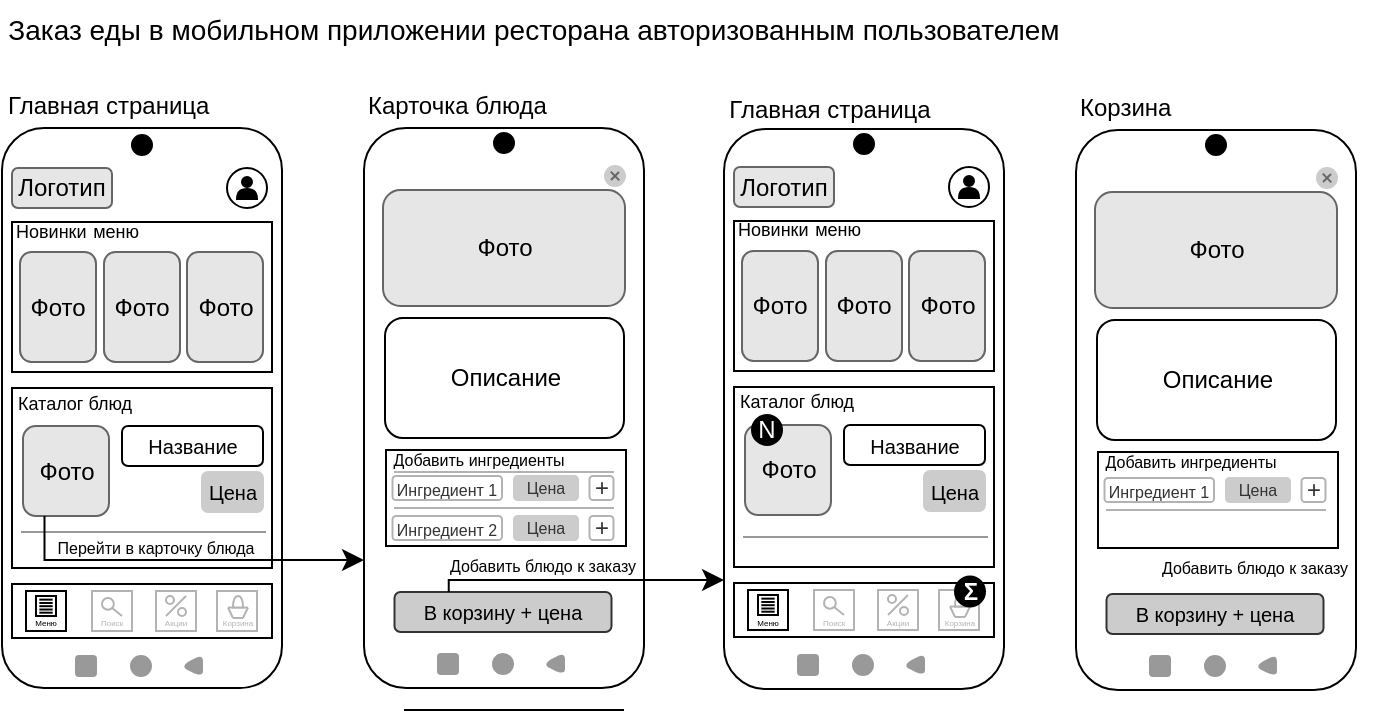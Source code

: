 <mxfile version="24.6.4" type="github">
  <diagram name="Страница — 1" id="gjajxChaPbByj-a_MBBo">
    <mxGraphModel dx="794" dy="394" grid="1" gridSize="10" guides="1" tooltips="1" connect="1" arrows="1" fold="1" page="1" pageScale="1" pageWidth="1169" pageHeight="1654" math="0" shadow="0">
      <root>
        <mxCell id="0" />
        <mxCell id="1" parent="0" />
        <mxCell id="yrp1kMt6h_iVN9C6grwE-59" value="" style="group" vertex="1" connectable="0" parent="1">
          <mxGeometry x="39" y="79" width="140" height="280" as="geometry" />
        </mxCell>
        <mxCell id="Evka37wHVcQ0AsjKDG4v-1" value="" style="rounded=1;whiteSpace=wrap;html=1;" parent="yrp1kMt6h_iVN9C6grwE-59" vertex="1">
          <mxGeometry width="140" height="280" as="geometry" />
        </mxCell>
        <mxCell id="Evka37wHVcQ0AsjKDG4v-10" value="" style="whiteSpace=wrap;html=1;aspect=fixed;rounded=1;fillColor=#999999;strokeColor=#999999;" parent="yrp1kMt6h_iVN9C6grwE-59" vertex="1">
          <mxGeometry x="37" y="264" width="10" height="10" as="geometry" />
        </mxCell>
        <mxCell id="Evka37wHVcQ0AsjKDG4v-11" value="" style="ellipse;whiteSpace=wrap;html=1;aspect=fixed;fillColor=#999999;strokeColor=#999999;" parent="yrp1kMt6h_iVN9C6grwE-59" vertex="1">
          <mxGeometry x="64.5" y="264" width="10" height="10" as="geometry" />
        </mxCell>
        <mxCell id="Evka37wHVcQ0AsjKDG4v-12" value="" style="triangle;whiteSpace=wrap;html=1;direction=west;fillColor=#999999;strokeColor=#999999;rounded=1;" parent="yrp1kMt6h_iVN9C6grwE-59" vertex="1">
          <mxGeometry x="90" y="264" width="10" height="10" as="geometry" />
        </mxCell>
        <mxCell id="Evka37wHVcQ0AsjKDG4v-15" value="" style="ellipse;whiteSpace=wrap;html=1;aspect=fixed;fillColor=#000000;" parent="yrp1kMt6h_iVN9C6grwE-59" vertex="1">
          <mxGeometry x="65" y="3.5" width="10" height="10" as="geometry" />
        </mxCell>
        <mxCell id="Evka37wHVcQ0AsjKDG4v-2" value="&lt;font style=&quot;font-size: 14px;&quot;&gt;Заказ еды в мобильном приложении ресторана авторизованным пользователем&lt;/font&gt;" style="text;html=1;align=center;verticalAlign=middle;whiteSpace=wrap;rounded=0;" parent="1" vertex="1">
          <mxGeometry x="40" y="15" width="530" height="30" as="geometry" />
        </mxCell>
        <mxCell id="Evka37wHVcQ0AsjKDG4v-3" value="Главная страница" style="text;html=1;align=left;verticalAlign=middle;whiteSpace=wrap;rounded=0;" parent="1" vertex="1">
          <mxGeometry x="39.5" y="58" width="110" height="20" as="geometry" />
        </mxCell>
        <mxCell id="Evka37wHVcQ0AsjKDG4v-4" value="Логотип" style="rounded=1;whiteSpace=wrap;html=1;fillColor=#E6E6E6;gradientColor=none;strokeColor=#666666;" parent="1" vertex="1">
          <mxGeometry x="44" y="99" width="50" height="20" as="geometry" />
        </mxCell>
        <mxCell id="Evka37wHVcQ0AsjKDG4v-13" value="" style="rounded=0;whiteSpace=wrap;html=1;strokeColor=#000000;" parent="1" vertex="1">
          <mxGeometry x="44" y="307" width="130" height="27" as="geometry" />
        </mxCell>
        <mxCell id="Evka37wHVcQ0AsjKDG4v-14" value="" style="rounded=0;whiteSpace=wrap;html=1;" parent="1" vertex="1">
          <mxGeometry x="44" y="126" width="130" height="75" as="geometry" />
        </mxCell>
        <mxCell id="Evka37wHVcQ0AsjKDG4v-18" value="" style="group" parent="1" vertex="1" connectable="0">
          <mxGeometry x="151.5" y="99" width="20" height="20" as="geometry" />
        </mxCell>
        <mxCell id="Evka37wHVcQ0AsjKDG4v-5" value="" style="ellipse;whiteSpace=wrap;html=1;aspect=fixed;" parent="Evka37wHVcQ0AsjKDG4v-18" vertex="1">
          <mxGeometry width="20" height="20" as="geometry" />
        </mxCell>
        <mxCell id="Evka37wHVcQ0AsjKDG4v-6" value="" style="ellipse;whiteSpace=wrap;html=1;aspect=fixed;fillColor=#000000;" parent="Evka37wHVcQ0AsjKDG4v-18" vertex="1">
          <mxGeometry x="7.5" y="4.5" width="5" height="5" as="geometry" />
        </mxCell>
        <mxCell id="Evka37wHVcQ0AsjKDG4v-7" value="" style="shape=or;whiteSpace=wrap;html=1;direction=north;fillColor=#000000;" parent="Evka37wHVcQ0AsjKDG4v-18" vertex="1">
          <mxGeometry x="5" y="10.5" width="10" height="5" as="geometry" />
        </mxCell>
        <mxCell id="Evka37wHVcQ0AsjKDG4v-22" value="&lt;font style=&quot;font-size: 9px;&quot;&gt;Новинки&lt;/font&gt; &lt;font style=&quot;font-size: 9px;&quot;&gt;меню&lt;/font&gt;" style="text;html=1;align=left;verticalAlign=middle;whiteSpace=wrap;rounded=0;" parent="1" vertex="1">
          <mxGeometry x="44" y="119" width="130" height="21" as="geometry" />
        </mxCell>
        <mxCell id="Evka37wHVcQ0AsjKDG4v-23" value="Фото" style="rounded=1;whiteSpace=wrap;html=1;strokeColor=#666666;fillColor=#E6E6E6;" parent="1" vertex="1">
          <mxGeometry x="48" y="141" width="38" height="55" as="geometry" />
        </mxCell>
        <mxCell id="Evka37wHVcQ0AsjKDG4v-24" value="Фото" style="rounded=1;whiteSpace=wrap;html=1;strokeColor=#666666;fillColor=#E6E6E6;" parent="1" vertex="1">
          <mxGeometry x="90" y="141" width="38" height="55" as="geometry" />
        </mxCell>
        <mxCell id="Evka37wHVcQ0AsjKDG4v-25" value="Фото" style="rounded=1;whiteSpace=wrap;html=1;strokeColor=#666666;fillColor=#E6E6E6;" parent="1" vertex="1">
          <mxGeometry x="131.5" y="141" width="38" height="55" as="geometry" />
        </mxCell>
        <mxCell id="Evka37wHVcQ0AsjKDG4v-26" value="" style="whiteSpace=wrap;html=1;aspect=fixed;" parent="1" vertex="1">
          <mxGeometry x="51" y="310.5" width="20" height="20" as="geometry" />
        </mxCell>
        <mxCell id="Evka37wHVcQ0AsjKDG4v-31" value="" style="rounded=0;whiteSpace=wrap;html=1;" parent="1" vertex="1">
          <mxGeometry x="44" y="209" width="130" height="90" as="geometry" />
        </mxCell>
        <mxCell id="Evka37wHVcQ0AsjKDG4v-32" value="&lt;div align=&quot;left&quot;&gt;&lt;font style=&quot;font-size: 9px;&quot;&gt;Каталог блюд&lt;/font&gt;&lt;/div&gt;" style="text;html=1;align=left;verticalAlign=middle;whiteSpace=wrap;rounded=0;" parent="1" vertex="1">
          <mxGeometry x="45" y="208" width="75" height="15" as="geometry" />
        </mxCell>
        <mxCell id="Evka37wHVcQ0AsjKDG4v-42" value="Фото" style="rounded=1;whiteSpace=wrap;html=1;strokeColor=#666666;fillColor=#E6E6E6;aspect=fixed;" parent="1" vertex="1">
          <mxGeometry x="49.5" y="228" width="43" height="45" as="geometry" />
        </mxCell>
        <mxCell id="Evka37wHVcQ0AsjKDG4v-43" value="" style="endArrow=none;html=1;rounded=0;strokeColor=#999999;" parent="1" edge="1">
          <mxGeometry width="50" height="50" relative="1" as="geometry">
            <mxPoint x="171" y="281" as="sourcePoint" />
            <mxPoint x="48.5" y="281" as="targetPoint" />
          </mxGeometry>
        </mxCell>
        <mxCell id="Evka37wHVcQ0AsjKDG4v-44" value="&lt;div align=&quot;center&quot;&gt;&lt;font style=&quot;font-size: 10px;&quot;&gt;Название&lt;/font&gt;&lt;/div&gt;" style="rounded=1;whiteSpace=wrap;html=1;align=center;" parent="1" vertex="1">
          <mxGeometry x="99" y="228" width="70.5" height="20" as="geometry" />
        </mxCell>
        <mxCell id="Evka37wHVcQ0AsjKDG4v-45" value="&lt;div align=&quot;center&quot;&gt;&lt;font style=&quot;font-size: 10px;&quot;&gt;Цена&lt;/font&gt;&lt;/div&gt;" style="rounded=1;whiteSpace=wrap;html=1;align=center;fillColor=#CCCCCC;strokeColor=#CCCCCC;" parent="1" vertex="1">
          <mxGeometry x="139" y="251" width="30.5" height="20" as="geometry" />
        </mxCell>
        <mxCell id="Evka37wHVcQ0AsjKDG4v-52" value="&lt;font style=&quot;font-size: 4px;&quot;&gt;Меню&lt;/font&gt;" style="text;html=1;align=center;verticalAlign=middle;whiteSpace=wrap;rounded=0;" parent="1" vertex="1">
          <mxGeometry x="41" y="319" width="40" height="10" as="geometry" />
        </mxCell>
        <mxCell id="Evka37wHVcQ0AsjKDG4v-65" value="" style="group" parent="1" vertex="1" connectable="0">
          <mxGeometry x="56" y="313" width="10" height="10" as="geometry" />
        </mxCell>
        <mxCell id="Evka37wHVcQ0AsjKDG4v-56" value="" style="rounded=0;whiteSpace=wrap;html=1;" parent="Evka37wHVcQ0AsjKDG4v-65" vertex="1">
          <mxGeometry width="10" height="10" as="geometry" />
        </mxCell>
        <mxCell id="Evka37wHVcQ0AsjKDG4v-57" value="" style="endArrow=none;html=1;rounded=0;" parent="Evka37wHVcQ0AsjKDG4v-65" edge="1">
          <mxGeometry width="50" height="50" relative="1" as="geometry">
            <mxPoint x="1.667" y="1.818" as="sourcePoint" />
            <mxPoint x="8.333" y="1.818" as="targetPoint" />
          </mxGeometry>
        </mxCell>
        <mxCell id="Evka37wHVcQ0AsjKDG4v-58" value="" style="endArrow=none;html=1;rounded=0;" parent="Evka37wHVcQ0AsjKDG4v-65" edge="1">
          <mxGeometry width="50" height="50" relative="1" as="geometry">
            <mxPoint x="1.667" y="3.485" as="sourcePoint" />
            <mxPoint x="8.333" y="3.485" as="targetPoint" />
          </mxGeometry>
        </mxCell>
        <mxCell id="Evka37wHVcQ0AsjKDG4v-59" value="" style="endArrow=none;html=1;rounded=0;" parent="Evka37wHVcQ0AsjKDG4v-65" edge="1">
          <mxGeometry width="50" height="50" relative="1" as="geometry">
            <mxPoint x="1.667" y="5.088" as="sourcePoint" />
            <mxPoint x="8.333" y="5.088" as="targetPoint" />
          </mxGeometry>
        </mxCell>
        <mxCell id="Evka37wHVcQ0AsjKDG4v-60" value="" style="endArrow=none;html=1;rounded=0;" parent="Evka37wHVcQ0AsjKDG4v-65" edge="1">
          <mxGeometry width="50" height="50" relative="1" as="geometry">
            <mxPoint x="1.667" y="6.755" as="sourcePoint" />
            <mxPoint x="8.333" y="6.755" as="targetPoint" />
          </mxGeometry>
        </mxCell>
        <mxCell id="Evka37wHVcQ0AsjKDG4v-61" value="" style="endArrow=none;html=1;rounded=0;" parent="Evka37wHVcQ0AsjKDG4v-65" edge="1">
          <mxGeometry width="50" height="50" relative="1" as="geometry">
            <mxPoint x="1.667" y="8.348" as="sourcePoint" />
            <mxPoint x="8.333" y="8.348" as="targetPoint" />
          </mxGeometry>
        </mxCell>
        <mxCell id="Evka37wHVcQ0AsjKDG4v-86" value="" style="group" parent="1" vertex="1" connectable="0">
          <mxGeometry x="76" y="310.5" width="35" height="20" as="geometry" />
        </mxCell>
        <mxCell id="Evka37wHVcQ0AsjKDG4v-27" value="" style="whiteSpace=wrap;html=1;aspect=fixed;fontColor=#B3B3B3;strokeColor=#B3B3B3;" parent="Evka37wHVcQ0AsjKDG4v-86" vertex="1">
          <mxGeometry x="8" width="20" height="20" as="geometry" />
        </mxCell>
        <mxCell id="Evka37wHVcQ0AsjKDG4v-51" value="&lt;font style=&quot;font-size: 4px;&quot;&gt;&amp;nbsp;Поиск&lt;/font&gt;" style="text;html=1;align=center;verticalAlign=middle;whiteSpace=wrap;rounded=0;fontColor=#B3B3B3;" parent="Evka37wHVcQ0AsjKDG4v-86" vertex="1">
          <mxGeometry y="13.5" width="35" as="geometry" />
        </mxCell>
        <mxCell id="Evka37wHVcQ0AsjKDG4v-46" value="" style="ellipse;whiteSpace=wrap;html=1;aspect=fixed;strokeColor=#B3B3B3;" parent="Evka37wHVcQ0AsjKDG4v-86" vertex="1">
          <mxGeometry x="13" y="3.5" width="5.897" height="5.897" as="geometry" />
        </mxCell>
        <mxCell id="Evka37wHVcQ0AsjKDG4v-48" value="" style="endArrow=none;html=1;rounded=0;entryX=1;entryY=1;entryDx=0;entryDy=0;strokeColor=#B3B3B3;" parent="Evka37wHVcQ0AsjKDG4v-86" target="Evka37wHVcQ0AsjKDG4v-46" edge="1">
          <mxGeometry width="50" height="50" relative="1" as="geometry">
            <mxPoint x="23" y="12.5" as="sourcePoint" />
            <mxPoint x="19.667" y="9.397" as="targetPoint" />
          </mxGeometry>
        </mxCell>
        <mxCell id="Evka37wHVcQ0AsjKDG4v-87" value="" style="group" parent="1" vertex="1" connectable="0">
          <mxGeometry x="106" y="310.5" width="40" height="20" as="geometry" />
        </mxCell>
        <mxCell id="Evka37wHVcQ0AsjKDG4v-35" value="" style="whiteSpace=wrap;html=1;aspect=fixed;fontColor=#B3B3B3;strokeColor=#B3B3B3;" parent="Evka37wHVcQ0AsjKDG4v-87" vertex="1">
          <mxGeometry x="10" width="20" height="20" as="geometry" />
        </mxCell>
        <mxCell id="Evka37wHVcQ0AsjKDG4v-53" value="&lt;font style=&quot;font-size: 4px;&quot;&gt;Акции&lt;/font&gt;" style="text;html=1;align=center;verticalAlign=middle;whiteSpace=wrap;rounded=0;fontColor=#B3B3B3;" parent="Evka37wHVcQ0AsjKDG4v-87" vertex="1">
          <mxGeometry y="8.5" width="40" height="10" as="geometry" />
        </mxCell>
        <mxCell id="Evka37wHVcQ0AsjKDG4v-66" value="" style="endArrow=none;html=1;rounded=0;strokeColor=#B3B3B3;" parent="Evka37wHVcQ0AsjKDG4v-87" edge="1">
          <mxGeometry width="50" height="50" relative="1" as="geometry">
            <mxPoint x="25" y="2.5" as="sourcePoint" />
            <mxPoint x="15" y="12.5" as="targetPoint" />
          </mxGeometry>
        </mxCell>
        <mxCell id="Evka37wHVcQ0AsjKDG4v-68" value="" style="ellipse;whiteSpace=wrap;html=1;aspect=fixed;strokeColor=#B3B3B3;" parent="Evka37wHVcQ0AsjKDG4v-87" vertex="1">
          <mxGeometry x="15" y="2.5" width="4" height="4" as="geometry" />
        </mxCell>
        <mxCell id="Evka37wHVcQ0AsjKDG4v-69" value="" style="ellipse;whiteSpace=wrap;html=1;aspect=fixed;strokeColor=#B3B3B3;" parent="Evka37wHVcQ0AsjKDG4v-87" vertex="1">
          <mxGeometry x="21" y="8.5" width="4" height="4" as="geometry" />
        </mxCell>
        <mxCell id="Evka37wHVcQ0AsjKDG4v-88" value="" style="group" parent="1" vertex="1" connectable="0">
          <mxGeometry x="137" y="310.5" width="40" height="20" as="geometry" />
        </mxCell>
        <mxCell id="Evka37wHVcQ0AsjKDG4v-29" value="" style="whiteSpace=wrap;html=1;aspect=fixed;fontColor=#B3B3B3;strokeColor=#B3B3B3;" parent="Evka37wHVcQ0AsjKDG4v-88" vertex="1">
          <mxGeometry x="9.5" width="20" height="20" as="geometry" />
        </mxCell>
        <mxCell id="Evka37wHVcQ0AsjKDG4v-54" value="&lt;font style=&quot;font-size: 4px;&quot;&gt;Корзина&lt;/font&gt;" style="text;html=1;align=center;verticalAlign=middle;whiteSpace=wrap;rounded=0;fontColor=#B3B3B3;" parent="Evka37wHVcQ0AsjKDG4v-88" vertex="1">
          <mxGeometry y="8.5" width="40" height="10" as="geometry" />
        </mxCell>
        <mxCell id="Evka37wHVcQ0AsjKDG4v-76" value="" style="endArrow=none;html=1;rounded=0;strokeColor=#B3B3B3;" parent="Evka37wHVcQ0AsjKDG4v-88" edge="1">
          <mxGeometry width="50" height="50" relative="1" as="geometry">
            <mxPoint x="17.5" y="13.5" as="sourcePoint" />
            <mxPoint x="22.5" y="13.5" as="targetPoint" />
          </mxGeometry>
        </mxCell>
        <mxCell id="Evka37wHVcQ0AsjKDG4v-77" value="" style="endArrow=none;html=1;rounded=0;strokeColor=#B3B3B3;" parent="Evka37wHVcQ0AsjKDG4v-88" edge="1">
          <mxGeometry width="50" height="50" relative="1" as="geometry">
            <mxPoint x="15" y="8.262" as="sourcePoint" />
            <mxPoint x="17.5" y="13.5" as="targetPoint" />
          </mxGeometry>
        </mxCell>
        <mxCell id="Evka37wHVcQ0AsjKDG4v-79" value="" style="endArrow=none;html=1;rounded=0;strokeColor=#B3B3B3;" parent="Evka37wHVcQ0AsjKDG4v-88" edge="1">
          <mxGeometry width="50" height="50" relative="1" as="geometry">
            <mxPoint x="22.5" y="13.5" as="sourcePoint" />
            <mxPoint x="25" y="8.262" as="targetPoint" />
          </mxGeometry>
        </mxCell>
        <mxCell id="Evka37wHVcQ0AsjKDG4v-80" value="" style="endArrow=none;html=1;rounded=0;strokeColor=#B3B3B3;" parent="Evka37wHVcQ0AsjKDG4v-88" edge="1">
          <mxGeometry width="50" height="50" relative="1" as="geometry">
            <mxPoint x="15" y="8.262" as="sourcePoint" />
            <mxPoint x="25" y="8.262" as="targetPoint" />
          </mxGeometry>
        </mxCell>
        <mxCell id="Evka37wHVcQ0AsjKDG4v-81" value="" style="shape=or;whiteSpace=wrap;html=1;direction=north;strokeColor=#B3B3B3;" parent="Evka37wHVcQ0AsjKDG4v-88" vertex="1">
          <mxGeometry x="17.5" y="2.5" width="5" height="5.762" as="geometry" />
        </mxCell>
        <mxCell id="yrp1kMt6h_iVN9C6grwE-1" value="Фото" style="rounded=1;whiteSpace=wrap;html=1;strokeColor=#666666;fillColor=#E6E6E6;aspect=fixed;" vertex="1" parent="1">
          <mxGeometry x="411" y="290.5" width="43" height="45" as="geometry" />
        </mxCell>
        <mxCell id="yrp1kMt6h_iVN9C6grwE-2" value="" style="rounded=1;whiteSpace=wrap;html=1;" vertex="1" parent="1">
          <mxGeometry x="400" y="79.5" width="140" height="280" as="geometry" />
        </mxCell>
        <mxCell id="yrp1kMt6h_iVN9C6grwE-3" value="Главная страница" style="text;html=1;align=center;verticalAlign=middle;whiteSpace=wrap;rounded=0;" vertex="1" parent="1">
          <mxGeometry x="398" y="60" width="110" height="20" as="geometry" />
        </mxCell>
        <mxCell id="yrp1kMt6h_iVN9C6grwE-4" value="Логотип" style="rounded=1;whiteSpace=wrap;html=1;fillColor=#E6E6E6;gradientColor=none;strokeColor=#666666;" vertex="1" parent="1">
          <mxGeometry x="405" y="98.5" width="50" height="20" as="geometry" />
        </mxCell>
        <mxCell id="yrp1kMt6h_iVN9C6grwE-5" value="" style="whiteSpace=wrap;html=1;aspect=fixed;rounded=1;fillColor=#999999;strokeColor=#999999;" vertex="1" parent="1">
          <mxGeometry x="437" y="342.5" width="10" height="10" as="geometry" />
        </mxCell>
        <mxCell id="yrp1kMt6h_iVN9C6grwE-6" value="" style="ellipse;whiteSpace=wrap;html=1;aspect=fixed;fillColor=#999999;strokeColor=#999999;" vertex="1" parent="1">
          <mxGeometry x="464.5" y="342.5" width="10" height="10" as="geometry" />
        </mxCell>
        <mxCell id="yrp1kMt6h_iVN9C6grwE-7" value="" style="triangle;whiteSpace=wrap;html=1;direction=west;fillColor=#999999;strokeColor=#999999;rounded=1;" vertex="1" parent="1">
          <mxGeometry x="490" y="342.5" width="10" height="10" as="geometry" />
        </mxCell>
        <mxCell id="yrp1kMt6h_iVN9C6grwE-8" value="" style="rounded=0;whiteSpace=wrap;html=1;strokeColor=#000000;" vertex="1" parent="1">
          <mxGeometry x="405" y="306.5" width="130" height="27" as="geometry" />
        </mxCell>
        <mxCell id="yrp1kMt6h_iVN9C6grwE-9" value="" style="rounded=0;whiteSpace=wrap;html=1;" vertex="1" parent="1">
          <mxGeometry x="405" y="125.5" width="130" height="75" as="geometry" />
        </mxCell>
        <mxCell id="yrp1kMt6h_iVN9C6grwE-10" value="" style="ellipse;whiteSpace=wrap;html=1;aspect=fixed;fillColor=#000000;" vertex="1" parent="1">
          <mxGeometry x="465" y="82" width="10" height="10" as="geometry" />
        </mxCell>
        <mxCell id="yrp1kMt6h_iVN9C6grwE-11" value="" style="group" vertex="1" connectable="0" parent="1">
          <mxGeometry x="512.5" y="98.5" width="20" height="20" as="geometry" />
        </mxCell>
        <mxCell id="yrp1kMt6h_iVN9C6grwE-12" value="" style="ellipse;whiteSpace=wrap;html=1;aspect=fixed;" vertex="1" parent="yrp1kMt6h_iVN9C6grwE-11">
          <mxGeometry width="20" height="20" as="geometry" />
        </mxCell>
        <mxCell id="yrp1kMt6h_iVN9C6grwE-13" value="" style="ellipse;whiteSpace=wrap;html=1;aspect=fixed;fillColor=#000000;" vertex="1" parent="yrp1kMt6h_iVN9C6grwE-11">
          <mxGeometry x="7.5" y="4.5" width="5" height="5" as="geometry" />
        </mxCell>
        <mxCell id="yrp1kMt6h_iVN9C6grwE-14" value="" style="shape=or;whiteSpace=wrap;html=1;direction=north;fillColor=#000000;" vertex="1" parent="yrp1kMt6h_iVN9C6grwE-11">
          <mxGeometry x="5" y="10.5" width="10" height="5" as="geometry" />
        </mxCell>
        <mxCell id="yrp1kMt6h_iVN9C6grwE-15" value="&lt;font style=&quot;font-size: 9px;&quot;&gt;Новинки&lt;/font&gt; &lt;font style=&quot;font-size: 9px;&quot;&gt;меню&lt;/font&gt;" style="text;html=1;align=left;verticalAlign=middle;whiteSpace=wrap;rounded=0;" vertex="1" parent="1">
          <mxGeometry x="405" y="118.5" width="130" height="21" as="geometry" />
        </mxCell>
        <mxCell id="yrp1kMt6h_iVN9C6grwE-16" value="Фото" style="rounded=1;whiteSpace=wrap;html=1;strokeColor=#666666;fillColor=#E6E6E6;" vertex="1" parent="1">
          <mxGeometry x="409" y="140.5" width="38" height="55" as="geometry" />
        </mxCell>
        <mxCell id="yrp1kMt6h_iVN9C6grwE-17" value="Фото" style="rounded=1;whiteSpace=wrap;html=1;strokeColor=#666666;fillColor=#E6E6E6;" vertex="1" parent="1">
          <mxGeometry x="451" y="140.5" width="38" height="55" as="geometry" />
        </mxCell>
        <mxCell id="yrp1kMt6h_iVN9C6grwE-18" value="Фото" style="rounded=1;whiteSpace=wrap;html=1;strokeColor=#666666;fillColor=#E6E6E6;" vertex="1" parent="1">
          <mxGeometry x="492.5" y="140.5" width="38" height="55" as="geometry" />
        </mxCell>
        <mxCell id="yrp1kMt6h_iVN9C6grwE-19" value="" style="whiteSpace=wrap;html=1;aspect=fixed;" vertex="1" parent="1">
          <mxGeometry x="412" y="310" width="20" height="20" as="geometry" />
        </mxCell>
        <mxCell id="yrp1kMt6h_iVN9C6grwE-20" value="" style="rounded=0;whiteSpace=wrap;html=1;" vertex="1" parent="1">
          <mxGeometry x="405" y="208.5" width="130" height="90" as="geometry" />
        </mxCell>
        <mxCell id="yrp1kMt6h_iVN9C6grwE-21" value="&lt;div align=&quot;left&quot;&gt;&lt;font style=&quot;font-size: 9px;&quot;&gt;Каталог блюд&lt;/font&gt;&lt;/div&gt;" style="text;html=1;align=left;verticalAlign=middle;whiteSpace=wrap;rounded=0;" vertex="1" parent="1">
          <mxGeometry x="406" y="207.5" width="75" height="15" as="geometry" />
        </mxCell>
        <mxCell id="yrp1kMt6h_iVN9C6grwE-22" value="Фото" style="rounded=1;whiteSpace=wrap;html=1;strokeColor=#666666;fillColor=#E6E6E6;aspect=fixed;" vertex="1" parent="1">
          <mxGeometry x="410.5" y="227.5" width="43" height="45" as="geometry" />
        </mxCell>
        <mxCell id="yrp1kMt6h_iVN9C6grwE-23" value="" style="endArrow=none;html=1;rounded=0;strokeColor=#999999;" edge="1" parent="1">
          <mxGeometry width="50" height="50" relative="1" as="geometry">
            <mxPoint x="532" y="283.5" as="sourcePoint" />
            <mxPoint x="409.5" y="283.5" as="targetPoint" />
          </mxGeometry>
        </mxCell>
        <mxCell id="yrp1kMt6h_iVN9C6grwE-24" value="&lt;div align=&quot;center&quot;&gt;&lt;font style=&quot;font-size: 10px;&quot;&gt;Название&lt;/font&gt;&lt;/div&gt;" style="rounded=1;whiteSpace=wrap;html=1;align=center;" vertex="1" parent="1">
          <mxGeometry x="460" y="227.5" width="70.5" height="20" as="geometry" />
        </mxCell>
        <mxCell id="yrp1kMt6h_iVN9C6grwE-25" value="&lt;div align=&quot;center&quot;&gt;&lt;font style=&quot;font-size: 10px;&quot;&gt;Цена&lt;/font&gt;&lt;/div&gt;" style="rounded=1;whiteSpace=wrap;html=1;align=center;fillColor=#CCCCCC;strokeColor=#CCCCCC;" vertex="1" parent="1">
          <mxGeometry x="500" y="250.5" width="30.5" height="20" as="geometry" />
        </mxCell>
        <mxCell id="yrp1kMt6h_iVN9C6grwE-26" value="&lt;font style=&quot;font-size: 4px;&quot;&gt;Меню&lt;/font&gt;" style="text;html=1;align=center;verticalAlign=middle;whiteSpace=wrap;rounded=0;" vertex="1" parent="1">
          <mxGeometry x="402" y="318.5" width="40" height="10" as="geometry" />
        </mxCell>
        <mxCell id="yrp1kMt6h_iVN9C6grwE-27" value="" style="group" vertex="1" connectable="0" parent="1">
          <mxGeometry x="417" y="312.5" width="10" height="10" as="geometry" />
        </mxCell>
        <mxCell id="yrp1kMt6h_iVN9C6grwE-28" value="" style="rounded=0;whiteSpace=wrap;html=1;" vertex="1" parent="yrp1kMt6h_iVN9C6grwE-27">
          <mxGeometry width="10" height="10" as="geometry" />
        </mxCell>
        <mxCell id="yrp1kMt6h_iVN9C6grwE-29" value="" style="endArrow=none;html=1;rounded=0;" edge="1" parent="yrp1kMt6h_iVN9C6grwE-27">
          <mxGeometry width="50" height="50" relative="1" as="geometry">
            <mxPoint x="1.667" y="1.818" as="sourcePoint" />
            <mxPoint x="8.333" y="1.818" as="targetPoint" />
          </mxGeometry>
        </mxCell>
        <mxCell id="yrp1kMt6h_iVN9C6grwE-30" value="" style="endArrow=none;html=1;rounded=0;" edge="1" parent="yrp1kMt6h_iVN9C6grwE-27">
          <mxGeometry width="50" height="50" relative="1" as="geometry">
            <mxPoint x="1.667" y="3.485" as="sourcePoint" />
            <mxPoint x="8.333" y="3.485" as="targetPoint" />
          </mxGeometry>
        </mxCell>
        <mxCell id="yrp1kMt6h_iVN9C6grwE-31" value="" style="endArrow=none;html=1;rounded=0;" edge="1" parent="yrp1kMt6h_iVN9C6grwE-27">
          <mxGeometry width="50" height="50" relative="1" as="geometry">
            <mxPoint x="1.667" y="5.088" as="sourcePoint" />
            <mxPoint x="8.333" y="5.088" as="targetPoint" />
          </mxGeometry>
        </mxCell>
        <mxCell id="yrp1kMt6h_iVN9C6grwE-32" value="" style="endArrow=none;html=1;rounded=0;" edge="1" parent="yrp1kMt6h_iVN9C6grwE-27">
          <mxGeometry width="50" height="50" relative="1" as="geometry">
            <mxPoint x="1.667" y="6.755" as="sourcePoint" />
            <mxPoint x="8.333" y="6.755" as="targetPoint" />
          </mxGeometry>
        </mxCell>
        <mxCell id="yrp1kMt6h_iVN9C6grwE-33" value="" style="endArrow=none;html=1;rounded=0;" edge="1" parent="yrp1kMt6h_iVN9C6grwE-27">
          <mxGeometry width="50" height="50" relative="1" as="geometry">
            <mxPoint x="1.667" y="8.348" as="sourcePoint" />
            <mxPoint x="8.333" y="8.348" as="targetPoint" />
          </mxGeometry>
        </mxCell>
        <mxCell id="yrp1kMt6h_iVN9C6grwE-34" value="" style="group" vertex="1" connectable="0" parent="1">
          <mxGeometry x="437" y="310" width="35" height="20" as="geometry" />
        </mxCell>
        <mxCell id="yrp1kMt6h_iVN9C6grwE-35" value="" style="whiteSpace=wrap;html=1;aspect=fixed;fontColor=#B3B3B3;strokeColor=#B3B3B3;" vertex="1" parent="yrp1kMt6h_iVN9C6grwE-34">
          <mxGeometry x="8" width="20" height="20" as="geometry" />
        </mxCell>
        <mxCell id="yrp1kMt6h_iVN9C6grwE-36" value="&lt;font style=&quot;font-size: 4px;&quot;&gt;&amp;nbsp;Поиск&lt;/font&gt;" style="text;html=1;align=center;verticalAlign=middle;whiteSpace=wrap;rounded=0;fontColor=#B3B3B3;" vertex="1" parent="yrp1kMt6h_iVN9C6grwE-34">
          <mxGeometry y="13.5" width="35" as="geometry" />
        </mxCell>
        <mxCell id="yrp1kMt6h_iVN9C6grwE-37" value="" style="ellipse;whiteSpace=wrap;html=1;aspect=fixed;strokeColor=#B3B3B3;" vertex="1" parent="yrp1kMt6h_iVN9C6grwE-34">
          <mxGeometry x="13" y="3.5" width="5.897" height="5.897" as="geometry" />
        </mxCell>
        <mxCell id="yrp1kMt6h_iVN9C6grwE-38" value="" style="endArrow=none;html=1;rounded=0;entryX=1;entryY=1;entryDx=0;entryDy=0;strokeColor=#B3B3B3;" edge="1" parent="yrp1kMt6h_iVN9C6grwE-34" target="yrp1kMt6h_iVN9C6grwE-37">
          <mxGeometry width="50" height="50" relative="1" as="geometry">
            <mxPoint x="23" y="12.5" as="sourcePoint" />
            <mxPoint x="19.667" y="9.397" as="targetPoint" />
          </mxGeometry>
        </mxCell>
        <mxCell id="yrp1kMt6h_iVN9C6grwE-39" value="" style="group" vertex="1" connectable="0" parent="1">
          <mxGeometry x="467" y="310" width="40" height="20" as="geometry" />
        </mxCell>
        <mxCell id="yrp1kMt6h_iVN9C6grwE-40" value="" style="whiteSpace=wrap;html=1;aspect=fixed;fontColor=#B3B3B3;strokeColor=#B3B3B3;" vertex="1" parent="yrp1kMt6h_iVN9C6grwE-39">
          <mxGeometry x="10" width="20" height="20" as="geometry" />
        </mxCell>
        <mxCell id="yrp1kMt6h_iVN9C6grwE-41" value="&lt;font style=&quot;font-size: 4px;&quot;&gt;Акции&lt;/font&gt;" style="text;html=1;align=center;verticalAlign=middle;whiteSpace=wrap;rounded=0;fontColor=#B3B3B3;" vertex="1" parent="yrp1kMt6h_iVN9C6grwE-39">
          <mxGeometry y="8.5" width="40" height="10" as="geometry" />
        </mxCell>
        <mxCell id="yrp1kMt6h_iVN9C6grwE-42" value="" style="endArrow=none;html=1;rounded=0;strokeColor=#B3B3B3;" edge="1" parent="yrp1kMt6h_iVN9C6grwE-39">
          <mxGeometry width="50" height="50" relative="1" as="geometry">
            <mxPoint x="25" y="2.5" as="sourcePoint" />
            <mxPoint x="15" y="12.5" as="targetPoint" />
          </mxGeometry>
        </mxCell>
        <mxCell id="yrp1kMt6h_iVN9C6grwE-43" value="" style="ellipse;whiteSpace=wrap;html=1;aspect=fixed;strokeColor=#B3B3B3;" vertex="1" parent="yrp1kMt6h_iVN9C6grwE-39">
          <mxGeometry x="15" y="2.5" width="4" height="4" as="geometry" />
        </mxCell>
        <mxCell id="yrp1kMt6h_iVN9C6grwE-44" value="" style="ellipse;whiteSpace=wrap;html=1;aspect=fixed;strokeColor=#B3B3B3;" vertex="1" parent="yrp1kMt6h_iVN9C6grwE-39">
          <mxGeometry x="21" y="8.5" width="4" height="4" as="geometry" />
        </mxCell>
        <mxCell id="yrp1kMt6h_iVN9C6grwE-45" value="" style="group" vertex="1" connectable="0" parent="1">
          <mxGeometry x="498" y="310" width="40" height="20" as="geometry" />
        </mxCell>
        <mxCell id="yrp1kMt6h_iVN9C6grwE-46" value="" style="whiteSpace=wrap;html=1;aspect=fixed;fontColor=#B3B3B3;strokeColor=#B3B3B3;" vertex="1" parent="yrp1kMt6h_iVN9C6grwE-45">
          <mxGeometry x="9.5" width="20" height="20" as="geometry" />
        </mxCell>
        <mxCell id="yrp1kMt6h_iVN9C6grwE-47" value="&lt;font style=&quot;font-size: 4px;&quot;&gt;Корзина&lt;/font&gt;" style="text;html=1;align=center;verticalAlign=middle;whiteSpace=wrap;rounded=0;fontColor=#B3B3B3;" vertex="1" parent="yrp1kMt6h_iVN9C6grwE-45">
          <mxGeometry y="8.5" width="40" height="10" as="geometry" />
        </mxCell>
        <mxCell id="yrp1kMt6h_iVN9C6grwE-48" value="" style="endArrow=none;html=1;rounded=0;strokeColor=#B3B3B3;" edge="1" parent="yrp1kMt6h_iVN9C6grwE-45">
          <mxGeometry width="50" height="50" relative="1" as="geometry">
            <mxPoint x="17.5" y="13.5" as="sourcePoint" />
            <mxPoint x="22.5" y="13.5" as="targetPoint" />
          </mxGeometry>
        </mxCell>
        <mxCell id="yrp1kMt6h_iVN9C6grwE-49" value="" style="endArrow=none;html=1;rounded=0;strokeColor=#B3B3B3;" edge="1" parent="yrp1kMt6h_iVN9C6grwE-45">
          <mxGeometry width="50" height="50" relative="1" as="geometry">
            <mxPoint x="15" y="8.262" as="sourcePoint" />
            <mxPoint x="17.5" y="13.5" as="targetPoint" />
          </mxGeometry>
        </mxCell>
        <mxCell id="yrp1kMt6h_iVN9C6grwE-50" value="" style="endArrow=none;html=1;rounded=0;strokeColor=#B3B3B3;" edge="1" parent="yrp1kMt6h_iVN9C6grwE-45">
          <mxGeometry width="50" height="50" relative="1" as="geometry">
            <mxPoint x="22.5" y="13.5" as="sourcePoint" />
            <mxPoint x="25" y="8.262" as="targetPoint" />
          </mxGeometry>
        </mxCell>
        <mxCell id="yrp1kMt6h_iVN9C6grwE-51" value="" style="endArrow=none;html=1;rounded=0;strokeColor=#B3B3B3;" edge="1" parent="yrp1kMt6h_iVN9C6grwE-45">
          <mxGeometry width="50" height="50" relative="1" as="geometry">
            <mxPoint x="15" y="8.262" as="sourcePoint" />
            <mxPoint x="25" y="8.262" as="targetPoint" />
          </mxGeometry>
        </mxCell>
        <mxCell id="yrp1kMt6h_iVN9C6grwE-52" value="" style="shape=or;whiteSpace=wrap;html=1;direction=north;strokeColor=#B3B3B3;" vertex="1" parent="yrp1kMt6h_iVN9C6grwE-45">
          <mxGeometry x="17.5" y="2.5" width="5" height="5.762" as="geometry" />
        </mxCell>
        <mxCell id="yrp1kMt6h_iVN9C6grwE-102" value="&lt;span lang=&quot;ru&quot; class=&quot;BxUVEf ILfuVd&quot;&gt;&lt;span class=&quot;hgKElc&quot;&gt;&lt;b&gt;&lt;font color=&quot;#ffffff&quot;&gt;Σ&lt;/font&gt; &lt;/b&gt;&lt;/span&gt;&lt;/span&gt;" style="ellipse;whiteSpace=wrap;html=1;aspect=fixed;fillColor=#000000;" vertex="1" parent="yrp1kMt6h_iVN9C6grwE-45">
          <mxGeometry x="17.5" y="-6.74" width="15" height="15" as="geometry" />
        </mxCell>
        <mxCell id="yrp1kMt6h_iVN9C6grwE-60" value="" style="group" vertex="1" connectable="0" parent="1">
          <mxGeometry x="220" y="78" width="150" height="280" as="geometry" />
        </mxCell>
        <mxCell id="yrp1kMt6h_iVN9C6grwE-61" value="" style="rounded=1;whiteSpace=wrap;html=1;" vertex="1" parent="yrp1kMt6h_iVN9C6grwE-60">
          <mxGeometry y="1" width="140" height="280" as="geometry" />
        </mxCell>
        <mxCell id="yrp1kMt6h_iVN9C6grwE-62" value="" style="whiteSpace=wrap;html=1;aspect=fixed;rounded=1;fillColor=#999999;strokeColor=#999999;" vertex="1" parent="yrp1kMt6h_iVN9C6grwE-60">
          <mxGeometry x="37" y="264" width="10" height="10" as="geometry" />
        </mxCell>
        <mxCell id="yrp1kMt6h_iVN9C6grwE-63" value="" style="ellipse;whiteSpace=wrap;html=1;aspect=fixed;fillColor=#999999;strokeColor=#999999;" vertex="1" parent="yrp1kMt6h_iVN9C6grwE-60">
          <mxGeometry x="64.5" y="264" width="10" height="10" as="geometry" />
        </mxCell>
        <mxCell id="yrp1kMt6h_iVN9C6grwE-64" value="" style="triangle;whiteSpace=wrap;html=1;direction=west;fillColor=#999999;strokeColor=#999999;rounded=1;" vertex="1" parent="yrp1kMt6h_iVN9C6grwE-60">
          <mxGeometry x="90" y="264" width="10" height="10" as="geometry" />
        </mxCell>
        <mxCell id="yrp1kMt6h_iVN9C6grwE-65" value="" style="ellipse;whiteSpace=wrap;html=1;aspect=fixed;fillColor=#000000;" vertex="1" parent="yrp1kMt6h_iVN9C6grwE-60">
          <mxGeometry x="65" y="3.5" width="10" height="10" as="geometry" />
        </mxCell>
        <mxCell id="yrp1kMt6h_iVN9C6grwE-70" value="Фото" style="rounded=1;whiteSpace=wrap;html=1;strokeColor=#666666;fillColor=#E6E6E6;" vertex="1" parent="yrp1kMt6h_iVN9C6grwE-60">
          <mxGeometry x="9.5" y="32" width="121" height="58" as="geometry" />
        </mxCell>
        <mxCell id="yrp1kMt6h_iVN9C6grwE-79" value="" style="group" vertex="1" connectable="0" parent="yrp1kMt6h_iVN9C6grwE-60">
          <mxGeometry x="120.5" y="20" width="10" height="10" as="geometry" />
        </mxCell>
        <mxCell id="yrp1kMt6h_iVN9C6grwE-71" value="" style="ellipse;whiteSpace=wrap;html=1;aspect=fixed;fillColor=#CCCCCC;strokeColor=#CCCCCC;" vertex="1" parent="yrp1kMt6h_iVN9C6grwE-79">
          <mxGeometry width="10" height="10" as="geometry" />
        </mxCell>
        <mxCell id="yrp1kMt6h_iVN9C6grwE-73" value="" style="endArrow=none;html=1;rounded=0;entryX=0.708;entryY=0.724;entryDx=0;entryDy=0;entryPerimeter=0;exitX=0.281;exitY=0.29;exitDx=0;exitDy=0;exitPerimeter=0;strokeColor=#666666;" edge="1" parent="yrp1kMt6h_iVN9C6grwE-79">
          <mxGeometry width="50" height="50" relative="1" as="geometry">
            <mxPoint x="2.87" y="2.83" as="sourcePoint" />
            <mxPoint x="7.14" y="7.17" as="targetPoint" />
          </mxGeometry>
        </mxCell>
        <mxCell id="yrp1kMt6h_iVN9C6grwE-76" value="" style="endArrow=none;html=1;rounded=0;entryX=0.708;entryY=0.724;entryDx=0;entryDy=0;entryPerimeter=0;exitX=0.281;exitY=0.29;exitDx=0;exitDy=0;exitPerimeter=0;strokeColor=#666666;" edge="1" parent="yrp1kMt6h_iVN9C6grwE-79">
          <mxGeometry width="50" height="50" relative="1" as="geometry">
            <mxPoint x="3" y="7" as="sourcePoint" />
            <mxPoint x="7" y="3" as="targetPoint" />
          </mxGeometry>
        </mxCell>
        <mxCell id="yrp1kMt6h_iVN9C6grwE-80" value="Описание" style="rounded=1;whiteSpace=wrap;html=1;align=center;" vertex="1" parent="yrp1kMt6h_iVN9C6grwE-60">
          <mxGeometry x="10.5" y="96" width="119.5" height="60" as="geometry" />
        </mxCell>
        <mxCell id="yrp1kMt6h_iVN9C6grwE-81" value="&lt;font style=&quot;font-size: 10px;&quot;&gt;В корзину + ц&lt;font style=&quot;font-size: 10px;&quot;&gt;ена&lt;/font&gt;&lt;/font&gt;" style="rounded=1;whiteSpace=wrap;html=1;align=center;fillColor=#CCCCCC;strokeColor=#333333;" vertex="1" parent="yrp1kMt6h_iVN9C6grwE-60">
          <mxGeometry x="15.25" y="233" width="108.5" height="20" as="geometry" />
        </mxCell>
        <mxCell id="yrp1kMt6h_iVN9C6grwE-88" value="" style="rounded=0;whiteSpace=wrap;html=1;" vertex="1" parent="yrp1kMt6h_iVN9C6grwE-60">
          <mxGeometry x="11" y="162" width="120" height="48" as="geometry" />
        </mxCell>
        <mxCell id="yrp1kMt6h_iVN9C6grwE-89" value="&lt;font style=&quot;font-size: 8px;&quot;&gt;Добавить ингредиенты &lt;br&gt;&lt;/font&gt;" style="text;html=1;align=center;verticalAlign=middle;whiteSpace=wrap;rounded=0;" vertex="1" parent="yrp1kMt6h_iVN9C6grwE-60">
          <mxGeometry x="8" y="161" width="99" height="10" as="geometry" />
        </mxCell>
        <mxCell id="yrp1kMt6h_iVN9C6grwE-99" value="&lt;div&gt;&lt;font style=&quot;font-size: 8px;&quot;&gt;Добавить блюдо к заказу&lt;/font&gt;&lt;/div&gt;" style="text;html=1;align=center;verticalAlign=middle;whiteSpace=wrap;rounded=0;" vertex="1" parent="yrp1kMt6h_iVN9C6grwE-60">
          <mxGeometry x="33" y="209" width="113" height="20" as="geometry" />
        </mxCell>
        <mxCell id="yrp1kMt6h_iVN9C6grwE-103" value="&lt;font color=&quot;#333333&quot;&gt;+&lt;/font&gt;" style="rounded=1;whiteSpace=wrap;html=1;strokeColor=#B3B3B3;" vertex="1" parent="yrp1kMt6h_iVN9C6grwE-60">
          <mxGeometry x="112.75" y="175" width="12" height="12" as="geometry" />
        </mxCell>
        <mxCell id="yrp1kMt6h_iVN9C6grwE-104" value="&lt;font color=&quot;#333333&quot; style=&quot;font-size: 8px;&quot;&gt;Ингредиент 1&lt;/font&gt;" style="rounded=1;whiteSpace=wrap;html=1;strokeColor=#B3B3B3;" vertex="1" parent="yrp1kMt6h_iVN9C6grwE-60">
          <mxGeometry x="14.25" y="175" width="54.75" height="12" as="geometry" />
        </mxCell>
        <mxCell id="yrp1kMt6h_iVN9C6grwE-105" value="&lt;div style=&quot;font-size: 8px;&quot; align=&quot;center&quot;&gt;&lt;font color=&quot;#333333&quot; style=&quot;font-size: 8px;&quot;&gt;Цена&lt;/font&gt;&lt;/div&gt;" style="rounded=1;whiteSpace=wrap;html=1;align=center;fillColor=#CCCCCC;strokeColor=#CCCCCC;" vertex="1" parent="yrp1kMt6h_iVN9C6grwE-60">
          <mxGeometry x="75" y="175" width="32" height="12" as="geometry" />
        </mxCell>
        <mxCell id="yrp1kMt6h_iVN9C6grwE-109" value="" style="endArrow=none;html=1;rounded=0;strokeColor=#B3B3B3;" edge="1" parent="yrp1kMt6h_iVN9C6grwE-60">
          <mxGeometry width="50" height="50" relative="1" as="geometry">
            <mxPoint x="15" y="191" as="sourcePoint" />
            <mxPoint x="125" y="191" as="targetPoint" />
          </mxGeometry>
        </mxCell>
        <mxCell id="yrp1kMt6h_iVN9C6grwE-66" value="Карточка блюда" style="text;html=1;align=left;verticalAlign=middle;whiteSpace=wrap;rounded=0;" vertex="1" parent="1">
          <mxGeometry x="220" y="58" width="110" height="20" as="geometry" />
        </mxCell>
        <mxCell id="yrp1kMt6h_iVN9C6grwE-68" value="" style="edgeStyle=elbowEdgeStyle;elbow=vertical;endArrow=classic;html=1;curved=0;rounded=0;endSize=8;startSize=8;exitX=0.25;exitY=1;exitDx=0;exitDy=0;" edge="1" parent="1" source="Evka37wHVcQ0AsjKDG4v-42">
          <mxGeometry width="50" height="50" relative="1" as="geometry">
            <mxPoint x="71" y="278.0" as="sourcePoint" />
            <mxPoint x="220" y="295" as="targetPoint" />
            <Array as="points">
              <mxPoint x="70" y="295" />
            </Array>
          </mxGeometry>
        </mxCell>
        <mxCell id="yrp1kMt6h_iVN9C6grwE-69" value="&lt;font style=&quot;font-size: 8px;&quot;&gt;Перейти в карточку блюда&lt;/font&gt;" style="text;html=1;align=center;verticalAlign=middle;whiteSpace=wrap;rounded=0;" vertex="1" parent="1">
          <mxGeometry x="61" y="273" width="110" height="30" as="geometry" />
        </mxCell>
        <mxCell id="yrp1kMt6h_iVN9C6grwE-98" value="" style="edgeStyle=elbowEdgeStyle;elbow=vertical;endArrow=classic;html=1;curved=0;rounded=0;endSize=8;startSize=8;exitX=0.25;exitY=0;exitDx=0;exitDy=0;" edge="1" parent="1" source="yrp1kMt6h_iVN9C6grwE-81">
          <mxGeometry width="50" height="50" relative="1" as="geometry">
            <mxPoint x="262.375" y="316" as="sourcePoint" />
            <mxPoint x="400" y="305" as="targetPoint" />
            <Array as="points">
              <mxPoint x="350" y="305" />
            </Array>
          </mxGeometry>
        </mxCell>
        <mxCell id="yrp1kMt6h_iVN9C6grwE-101" value="&lt;font color=&quot;#ffffff&quot;&gt;N&lt;/font&gt;" style="ellipse;whiteSpace=wrap;html=1;aspect=fixed;fillColor=#000000;" vertex="1" parent="1">
          <mxGeometry x="414" y="222.5" width="15" height="15" as="geometry" />
        </mxCell>
        <mxCell id="yrp1kMt6h_iVN9C6grwE-108" value="" style="endArrow=none;html=1;rounded=0;" edge="1" parent="1">
          <mxGeometry width="50" height="50" relative="1" as="geometry">
            <mxPoint x="240" y="370" as="sourcePoint" />
            <mxPoint x="350" y="370" as="targetPoint" />
          </mxGeometry>
        </mxCell>
        <mxCell id="yrp1kMt6h_iVN9C6grwE-111" value="" style="endArrow=none;html=1;rounded=0;strokeColor=#B3B3B3;" edge="1" parent="1">
          <mxGeometry width="50" height="50" relative="1" as="geometry">
            <mxPoint x="235" y="251" as="sourcePoint" />
            <mxPoint x="345" y="251" as="targetPoint" />
          </mxGeometry>
        </mxCell>
        <mxCell id="yrp1kMt6h_iVN9C6grwE-113" value="&lt;font color=&quot;#333333&quot;&gt;+&lt;/font&gt;" style="rounded=1;whiteSpace=wrap;html=1;strokeColor=#B3B3B3;" vertex="1" parent="1">
          <mxGeometry x="332.75" y="273" width="12" height="12" as="geometry" />
        </mxCell>
        <mxCell id="yrp1kMt6h_iVN9C6grwE-114" value="&lt;font color=&quot;#333333&quot; style=&quot;font-size: 8px;&quot;&gt;Ингредиент 2&lt;br&gt;&lt;/font&gt;" style="rounded=1;whiteSpace=wrap;html=1;strokeColor=#B3B3B3;" vertex="1" parent="1">
          <mxGeometry x="234.25" y="273" width="54.75" height="12" as="geometry" />
        </mxCell>
        <mxCell id="yrp1kMt6h_iVN9C6grwE-115" value="&lt;div style=&quot;font-size: 8px;&quot; align=&quot;center&quot;&gt;&lt;font color=&quot;#333333&quot; style=&quot;font-size: 8px;&quot;&gt;Цена&lt;/font&gt;&lt;/div&gt;" style="rounded=1;whiteSpace=wrap;html=1;align=center;fillColor=#CCCCCC;strokeColor=#CCCCCC;" vertex="1" parent="1">
          <mxGeometry x="295" y="273" width="32" height="12" as="geometry" />
        </mxCell>
        <mxCell id="yrp1kMt6h_iVN9C6grwE-116" value="" style="group" vertex="1" connectable="0" parent="1">
          <mxGeometry x="576" y="79" width="150" height="280" as="geometry" />
        </mxCell>
        <mxCell id="yrp1kMt6h_iVN9C6grwE-117" value="" style="rounded=1;whiteSpace=wrap;html=1;" vertex="1" parent="yrp1kMt6h_iVN9C6grwE-116">
          <mxGeometry y="1" width="140" height="280" as="geometry" />
        </mxCell>
        <mxCell id="yrp1kMt6h_iVN9C6grwE-118" value="" style="whiteSpace=wrap;html=1;aspect=fixed;rounded=1;fillColor=#999999;strokeColor=#999999;" vertex="1" parent="yrp1kMt6h_iVN9C6grwE-116">
          <mxGeometry x="37" y="264" width="10" height="10" as="geometry" />
        </mxCell>
        <mxCell id="yrp1kMt6h_iVN9C6grwE-119" value="" style="ellipse;whiteSpace=wrap;html=1;aspect=fixed;fillColor=#999999;strokeColor=#999999;" vertex="1" parent="yrp1kMt6h_iVN9C6grwE-116">
          <mxGeometry x="64.5" y="264" width="10" height="10" as="geometry" />
        </mxCell>
        <mxCell id="yrp1kMt6h_iVN9C6grwE-120" value="" style="triangle;whiteSpace=wrap;html=1;direction=west;fillColor=#999999;strokeColor=#999999;rounded=1;" vertex="1" parent="yrp1kMt6h_iVN9C6grwE-116">
          <mxGeometry x="90" y="264" width="10" height="10" as="geometry" />
        </mxCell>
        <mxCell id="yrp1kMt6h_iVN9C6grwE-121" value="" style="ellipse;whiteSpace=wrap;html=1;aspect=fixed;fillColor=#000000;" vertex="1" parent="yrp1kMt6h_iVN9C6grwE-116">
          <mxGeometry x="65" y="3.5" width="10" height="10" as="geometry" />
        </mxCell>
        <mxCell id="yrp1kMt6h_iVN9C6grwE-122" value="Фото" style="rounded=1;whiteSpace=wrap;html=1;strokeColor=#666666;fillColor=#E6E6E6;" vertex="1" parent="yrp1kMt6h_iVN9C6grwE-116">
          <mxGeometry x="9.5" y="32" width="121" height="58" as="geometry" />
        </mxCell>
        <mxCell id="yrp1kMt6h_iVN9C6grwE-123" value="" style="group" vertex="1" connectable="0" parent="yrp1kMt6h_iVN9C6grwE-116">
          <mxGeometry x="120.5" y="20" width="10" height="10" as="geometry" />
        </mxCell>
        <mxCell id="yrp1kMt6h_iVN9C6grwE-124" value="" style="ellipse;whiteSpace=wrap;html=1;aspect=fixed;fillColor=#CCCCCC;strokeColor=#CCCCCC;" vertex="1" parent="yrp1kMt6h_iVN9C6grwE-123">
          <mxGeometry width="10" height="10" as="geometry" />
        </mxCell>
        <mxCell id="yrp1kMt6h_iVN9C6grwE-125" value="" style="endArrow=none;html=1;rounded=0;entryX=0.708;entryY=0.724;entryDx=0;entryDy=0;entryPerimeter=0;exitX=0.281;exitY=0.29;exitDx=0;exitDy=0;exitPerimeter=0;strokeColor=#666666;" edge="1" parent="yrp1kMt6h_iVN9C6grwE-123">
          <mxGeometry width="50" height="50" relative="1" as="geometry">
            <mxPoint x="2.87" y="2.83" as="sourcePoint" />
            <mxPoint x="7.14" y="7.17" as="targetPoint" />
          </mxGeometry>
        </mxCell>
        <mxCell id="yrp1kMt6h_iVN9C6grwE-126" value="" style="endArrow=none;html=1;rounded=0;entryX=0.708;entryY=0.724;entryDx=0;entryDy=0;entryPerimeter=0;exitX=0.281;exitY=0.29;exitDx=0;exitDy=0;exitPerimeter=0;strokeColor=#666666;" edge="1" parent="yrp1kMt6h_iVN9C6grwE-123">
          <mxGeometry width="50" height="50" relative="1" as="geometry">
            <mxPoint x="3" y="7" as="sourcePoint" />
            <mxPoint x="7" y="3" as="targetPoint" />
          </mxGeometry>
        </mxCell>
        <mxCell id="yrp1kMt6h_iVN9C6grwE-127" value="Описание" style="rounded=1;whiteSpace=wrap;html=1;align=center;" vertex="1" parent="yrp1kMt6h_iVN9C6grwE-116">
          <mxGeometry x="10.5" y="96" width="119.5" height="60" as="geometry" />
        </mxCell>
        <mxCell id="yrp1kMt6h_iVN9C6grwE-128" value="&lt;font style=&quot;font-size: 10px;&quot;&gt;В корзину + ц&lt;font style=&quot;font-size: 10px;&quot;&gt;ена&lt;/font&gt;&lt;/font&gt;" style="rounded=1;whiteSpace=wrap;html=1;align=center;fillColor=#CCCCCC;strokeColor=#333333;" vertex="1" parent="yrp1kMt6h_iVN9C6grwE-116">
          <mxGeometry x="15.25" y="233" width="108.5" height="20" as="geometry" />
        </mxCell>
        <mxCell id="yrp1kMt6h_iVN9C6grwE-129" value="" style="rounded=0;whiteSpace=wrap;html=1;" vertex="1" parent="yrp1kMt6h_iVN9C6grwE-116">
          <mxGeometry x="11" y="162" width="120" height="48" as="geometry" />
        </mxCell>
        <mxCell id="yrp1kMt6h_iVN9C6grwE-130" value="&lt;font style=&quot;font-size: 8px;&quot;&gt;Добавить ингредиенты &lt;br&gt;&lt;/font&gt;" style="text;html=1;align=center;verticalAlign=middle;whiteSpace=wrap;rounded=0;" vertex="1" parent="yrp1kMt6h_iVN9C6grwE-116">
          <mxGeometry x="8" y="161" width="99" height="10" as="geometry" />
        </mxCell>
        <mxCell id="yrp1kMt6h_iVN9C6grwE-131" value="&lt;div&gt;&lt;font style=&quot;font-size: 8px;&quot;&gt;Добавить блюдо к заказу&lt;/font&gt;&lt;/div&gt;" style="text;html=1;align=center;verticalAlign=middle;whiteSpace=wrap;rounded=0;" vertex="1" parent="yrp1kMt6h_iVN9C6grwE-116">
          <mxGeometry x="33" y="209" width="113" height="20" as="geometry" />
        </mxCell>
        <mxCell id="yrp1kMt6h_iVN9C6grwE-132" value="&lt;font color=&quot;#333333&quot;&gt;+&lt;/font&gt;" style="rounded=1;whiteSpace=wrap;html=1;strokeColor=#B3B3B3;" vertex="1" parent="yrp1kMt6h_iVN9C6grwE-116">
          <mxGeometry x="112.75" y="175" width="12" height="12" as="geometry" />
        </mxCell>
        <mxCell id="yrp1kMt6h_iVN9C6grwE-133" value="&lt;font color=&quot;#333333&quot; style=&quot;font-size: 8px;&quot;&gt;Ингредиент 1&lt;/font&gt;" style="rounded=1;whiteSpace=wrap;html=1;strokeColor=#B3B3B3;" vertex="1" parent="yrp1kMt6h_iVN9C6grwE-116">
          <mxGeometry x="14.25" y="175" width="54.75" height="12" as="geometry" />
        </mxCell>
        <mxCell id="yrp1kMt6h_iVN9C6grwE-134" value="&lt;div style=&quot;font-size: 8px;&quot; align=&quot;center&quot;&gt;&lt;font color=&quot;#333333&quot; style=&quot;font-size: 8px;&quot;&gt;Цена&lt;/font&gt;&lt;/div&gt;" style="rounded=1;whiteSpace=wrap;html=1;align=center;fillColor=#CCCCCC;strokeColor=#CCCCCC;" vertex="1" parent="yrp1kMt6h_iVN9C6grwE-116">
          <mxGeometry x="75" y="175" width="32" height="12" as="geometry" />
        </mxCell>
        <mxCell id="yrp1kMt6h_iVN9C6grwE-135" value="" style="endArrow=none;html=1;rounded=0;strokeColor=#B3B3B3;" edge="1" parent="yrp1kMt6h_iVN9C6grwE-116">
          <mxGeometry width="50" height="50" relative="1" as="geometry">
            <mxPoint x="15" y="191" as="sourcePoint" />
            <mxPoint x="125" y="191" as="targetPoint" />
          </mxGeometry>
        </mxCell>
        <mxCell id="yrp1kMt6h_iVN9C6grwE-136" value="Корзина" style="text;html=1;align=left;verticalAlign=middle;whiteSpace=wrap;rounded=0;" vertex="1" parent="1">
          <mxGeometry x="576" y="59" width="110" height="20" as="geometry" />
        </mxCell>
      </root>
    </mxGraphModel>
  </diagram>
</mxfile>

